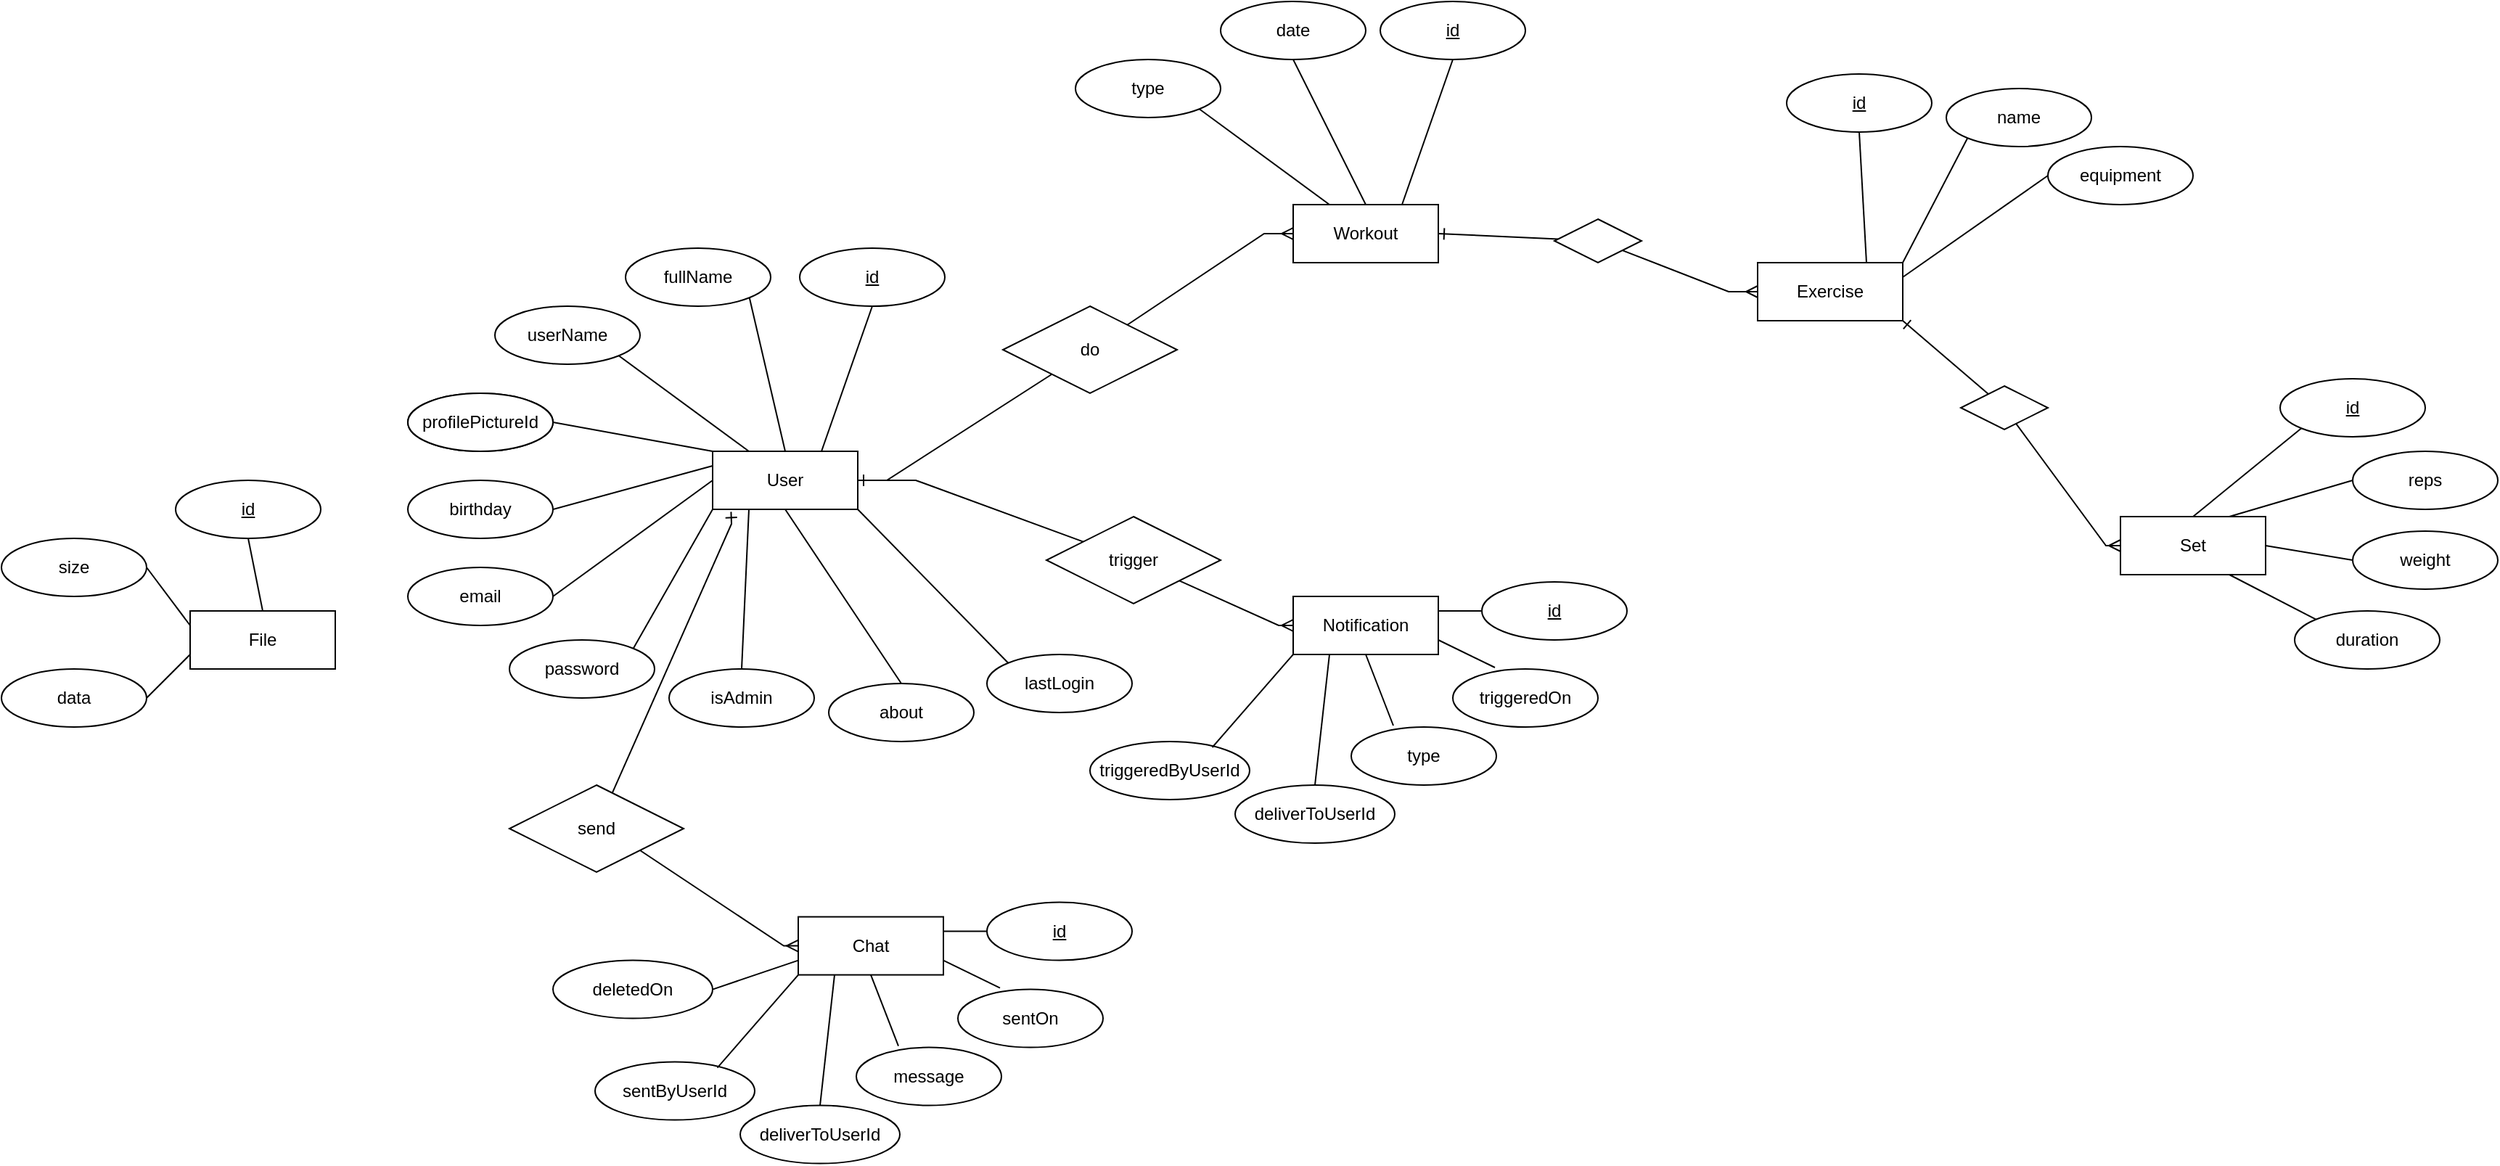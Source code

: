 <mxfile version="14.4.3" type="device"><diagram id="PGmogmAw0o2r293aArQI" name="1 oldal"><mxGraphModel dx="2489" dy="822" grid="1" gridSize="10" guides="1" tooltips="1" connect="1" arrows="1" fold="1" page="1" pageScale="1" pageWidth="827" pageHeight="1169" math="0" shadow="0"><root><mxCell id="0"/><mxCell id="1" parent="0"/><mxCell id="qeu93-40i-TPWpm0oFeZ-1" value="User" style="whiteSpace=wrap;html=1;align=center;" parent="1" vertex="1"><mxGeometry x="-320" y="650" width="100" height="40" as="geometry"/></mxCell><mxCell id="qeu93-40i-TPWpm0oFeZ-4" style="rounded=0;orthogonalLoop=1;jettySize=auto;html=1;exitX=0.5;exitY=1;exitDx=0;exitDy=0;entryX=0.75;entryY=0;entryDx=0;entryDy=0;startArrow=none;startFill=0;endArrow=none;endFill=0;" parent="1" source="qeu93-40i-TPWpm0oFeZ-2" target="qeu93-40i-TPWpm0oFeZ-1" edge="1"><mxGeometry relative="1" as="geometry"/></mxCell><mxCell id="qeu93-40i-TPWpm0oFeZ-2" value="id" style="ellipse;whiteSpace=wrap;html=1;align=center;fontStyle=4;" parent="1" vertex="1"><mxGeometry x="-260" y="510" width="100" height="40" as="geometry"/></mxCell><mxCell id="qeu93-40i-TPWpm0oFeZ-5" value="fullName" style="ellipse;whiteSpace=wrap;html=1;align=center;" parent="1" vertex="1"><mxGeometry x="-380" y="510" width="100" height="40" as="geometry"/></mxCell><mxCell id="qeu93-40i-TPWpm0oFeZ-6" style="rounded=0;orthogonalLoop=1;jettySize=auto;html=1;exitX=1;exitY=1;exitDx=0;exitDy=0;entryX=0.5;entryY=0;entryDx=0;entryDy=0;startArrow=none;startFill=0;endArrow=none;endFill=0;" parent="1" source="qeu93-40i-TPWpm0oFeZ-5" target="qeu93-40i-TPWpm0oFeZ-1" edge="1"><mxGeometry relative="1" as="geometry"><mxPoint x="-210" y="560" as="sourcePoint"/><mxPoint x="-210" y="660" as="targetPoint"/></mxGeometry></mxCell><mxCell id="qeu93-40i-TPWpm0oFeZ-7" value="userName" style="ellipse;whiteSpace=wrap;html=1;align=center;" parent="1" vertex="1"><mxGeometry x="-470" y="550" width="100" height="40" as="geometry"/></mxCell><mxCell id="qeu93-40i-TPWpm0oFeZ-8" style="rounded=0;orthogonalLoop=1;jettySize=auto;html=1;exitX=1;exitY=1;exitDx=0;exitDy=0;entryX=0.25;entryY=0;entryDx=0;entryDy=0;startArrow=none;startFill=0;endArrow=none;endFill=0;" parent="1" source="qeu93-40i-TPWpm0oFeZ-7" target="qeu93-40i-TPWpm0oFeZ-1" edge="1"><mxGeometry relative="1" as="geometry"><mxPoint x="-400" y="590" as="sourcePoint"/><mxPoint x="-315" y="690" as="targetPoint"/></mxGeometry></mxCell><mxCell id="qeu93-40i-TPWpm0oFeZ-9" value="profilePicture" style="ellipse;whiteSpace=wrap;html=1;align=center;" parent="1" vertex="1"><mxGeometry x="-530" y="610" width="100" height="40" as="geometry"/></mxCell><mxCell id="qeu93-40i-TPWpm0oFeZ-10" style="rounded=0;orthogonalLoop=1;jettySize=auto;html=1;exitX=1;exitY=0.5;exitDx=0;exitDy=0;entryX=0;entryY=0;entryDx=0;entryDy=0;startArrow=none;startFill=0;endArrow=none;endFill=0;" parent="1" source="qeu93-40i-TPWpm0oFeZ-9" target="qeu93-40i-TPWpm0oFeZ-1" edge="1"><mxGeometry relative="1" as="geometry"><mxPoint x="-460" y="650" as="sourcePoint"/><mxPoint x="-330" y="710" as="targetPoint"/></mxGeometry></mxCell><mxCell id="qeu93-40i-TPWpm0oFeZ-11" value="email" style="ellipse;whiteSpace=wrap;html=1;align=center;" parent="1" vertex="1"><mxGeometry x="-530" y="730" width="100" height="40" as="geometry"/></mxCell><mxCell id="qeu93-40i-TPWpm0oFeZ-12" style="rounded=0;orthogonalLoop=1;jettySize=auto;html=1;exitX=1;exitY=0.5;exitDx=0;exitDy=0;entryX=0;entryY=0.5;entryDx=0;entryDy=0;startArrow=none;startFill=0;endArrow=none;endFill=0;" parent="1" source="qeu93-40i-TPWpm0oFeZ-11" target="qeu93-40i-TPWpm0oFeZ-1" edge="1"><mxGeometry relative="1" as="geometry"><mxPoint x="-20" y="900" as="sourcePoint"/><mxPoint x="110" y="960" as="targetPoint"/></mxGeometry></mxCell><mxCell id="qeu93-40i-TPWpm0oFeZ-13" value="birthday" style="ellipse;whiteSpace=wrap;html=1;align=center;" parent="1" vertex="1"><mxGeometry x="-530" y="670" width="100" height="40" as="geometry"/></mxCell><mxCell id="qeu93-40i-TPWpm0oFeZ-14" style="rounded=0;orthogonalLoop=1;jettySize=auto;html=1;exitX=1;exitY=0.5;exitDx=0;exitDy=0;entryX=0;entryY=0.25;entryDx=0;entryDy=0;startArrow=none;startFill=0;endArrow=none;endFill=0;" parent="1" source="qeu93-40i-TPWpm0oFeZ-13" target="qeu93-40i-TPWpm0oFeZ-1" edge="1"><mxGeometry relative="1" as="geometry"><mxPoint x="-300" y="880" as="sourcePoint"/><mxPoint x="-170" y="940" as="targetPoint"/></mxGeometry></mxCell><mxCell id="qeu93-40i-TPWpm0oFeZ-15" value="password" style="ellipse;whiteSpace=wrap;html=1;align=center;" parent="1" vertex="1"><mxGeometry x="-460" y="780" width="100" height="40" as="geometry"/></mxCell><mxCell id="qeu93-40i-TPWpm0oFeZ-16" style="rounded=0;orthogonalLoop=1;jettySize=auto;html=1;exitX=1;exitY=0;exitDx=0;exitDy=0;entryX=0;entryY=1;entryDx=0;entryDy=0;startArrow=none;startFill=0;endArrow=none;endFill=0;" parent="1" source="qeu93-40i-TPWpm0oFeZ-15" target="qeu93-40i-TPWpm0oFeZ-1" edge="1"><mxGeometry relative="1" as="geometry"><mxPoint x="-10" y="910" as="sourcePoint"/><mxPoint x="-310" y="680" as="targetPoint"/></mxGeometry></mxCell><mxCell id="qeu93-40i-TPWpm0oFeZ-17" value="isAdmin" style="ellipse;whiteSpace=wrap;html=1;align=center;" parent="1" vertex="1"><mxGeometry x="-350" y="800" width="100" height="40" as="geometry"/></mxCell><mxCell id="qeu93-40i-TPWpm0oFeZ-18" style="rounded=0;orthogonalLoop=1;jettySize=auto;html=1;exitX=0.5;exitY=0;exitDx=0;exitDy=0;startArrow=none;startFill=0;endArrow=none;endFill=0;entryX=0.25;entryY=1;entryDx=0;entryDy=0;" parent="1" source="qeu93-40i-TPWpm0oFeZ-17" target="qeu93-40i-TPWpm0oFeZ-1" edge="1"><mxGeometry relative="1" as="geometry"><mxPoint y="920" as="sourcePoint"/><mxPoint x="-310" y="720" as="targetPoint"/></mxGeometry></mxCell><mxCell id="qeu93-40i-TPWpm0oFeZ-19" value="about" style="ellipse;whiteSpace=wrap;html=1;align=center;" parent="1" vertex="1"><mxGeometry x="-240" y="810" width="100" height="40" as="geometry"/></mxCell><mxCell id="qeu93-40i-TPWpm0oFeZ-20" style="rounded=0;orthogonalLoop=1;jettySize=auto;html=1;exitX=0.5;exitY=0;exitDx=0;exitDy=0;entryX=0.5;entryY=1;entryDx=0;entryDy=0;startArrow=none;startFill=0;endArrow=none;endFill=0;" parent="1" source="qeu93-40i-TPWpm0oFeZ-19" target="qeu93-40i-TPWpm0oFeZ-1" edge="1"><mxGeometry relative="1" as="geometry"><mxPoint x="10" y="930" as="sourcePoint"/><mxPoint x="-290" y="700" as="targetPoint"/></mxGeometry></mxCell><mxCell id="qeu93-40i-TPWpm0oFeZ-21" value="lastLogin" style="ellipse;whiteSpace=wrap;html=1;align=center;" parent="1" vertex="1"><mxGeometry x="-131" y="790" width="100" height="40" as="geometry"/></mxCell><mxCell id="qeu93-40i-TPWpm0oFeZ-22" style="rounded=0;orthogonalLoop=1;jettySize=auto;html=1;exitX=0;exitY=0;exitDx=0;exitDy=0;entryX=1;entryY=1;entryDx=0;entryDy=0;startArrow=none;startFill=0;endArrow=none;endFill=0;" parent="1" source="qeu93-40i-TPWpm0oFeZ-21" target="qeu93-40i-TPWpm0oFeZ-1" edge="1"><mxGeometry relative="1" as="geometry"><mxPoint x="379" y="960" as="sourcePoint"/><mxPoint x="79" y="730" as="targetPoint"/></mxGeometry></mxCell><mxCell id="qeu93-40i-TPWpm0oFeZ-23" value="Workout" style="whiteSpace=wrap;html=1;align=center;" parent="1" vertex="1"><mxGeometry x="80" y="480" width="100" height="40" as="geometry"/></mxCell><mxCell id="qeu93-40i-TPWpm0oFeZ-24" style="rounded=0;orthogonalLoop=1;jettySize=auto;html=1;exitX=0.5;exitY=1;exitDx=0;exitDy=0;startArrow=none;startFill=0;endArrow=none;endFill=0;entryX=0.75;entryY=0;entryDx=0;entryDy=0;" parent="1" source="qeu93-40i-TPWpm0oFeZ-25" target="qeu93-40i-TPWpm0oFeZ-23" edge="1"><mxGeometry relative="1" as="geometry"><mxPoint x="160" y="460" as="targetPoint"/></mxGeometry></mxCell><mxCell id="qeu93-40i-TPWpm0oFeZ-25" value="id" style="ellipse;whiteSpace=wrap;html=1;align=center;fontStyle=4;" parent="1" vertex="1"><mxGeometry x="140" y="340" width="100" height="40" as="geometry"/></mxCell><mxCell id="qeu93-40i-TPWpm0oFeZ-26" value="date" style="ellipse;whiteSpace=wrap;html=1;align=center;" parent="1" vertex="1"><mxGeometry x="30" y="340" width="100" height="40" as="geometry"/></mxCell><mxCell id="qeu93-40i-TPWpm0oFeZ-27" style="rounded=0;orthogonalLoop=1;jettySize=auto;html=1;exitX=0.5;exitY=1;exitDx=0;exitDy=0;entryX=0.5;entryY=0;entryDx=0;entryDy=0;startArrow=none;startFill=0;endArrow=none;endFill=0;" parent="1" source="qeu93-40i-TPWpm0oFeZ-26" target="qeu93-40i-TPWpm0oFeZ-23" edge="1"><mxGeometry relative="1" as="geometry"><mxPoint x="180" y="390" as="sourcePoint"/><mxPoint x="145" y="480" as="targetPoint"/></mxGeometry></mxCell><mxCell id="qeu93-40i-TPWpm0oFeZ-28" value="type" style="ellipse;whiteSpace=wrap;html=1;align=center;" parent="1" vertex="1"><mxGeometry x="-70" y="380" width="100" height="40" as="geometry"/></mxCell><mxCell id="qeu93-40i-TPWpm0oFeZ-29" style="rounded=0;orthogonalLoop=1;jettySize=auto;html=1;exitX=1;exitY=1;exitDx=0;exitDy=0;entryX=0.25;entryY=0;entryDx=0;entryDy=0;startArrow=none;startFill=0;endArrow=none;endFill=0;" parent="1" source="qeu93-40i-TPWpm0oFeZ-28" target="qeu93-40i-TPWpm0oFeZ-23" edge="1"><mxGeometry relative="1" as="geometry"><mxPoint y="420" as="sourcePoint"/><mxPoint x="130" y="480" as="targetPoint"/></mxGeometry></mxCell><mxCell id="qeu93-40i-TPWpm0oFeZ-34" style="edgeStyle=none;rounded=0;orthogonalLoop=1;jettySize=auto;html=1;entryX=1;entryY=0.5;entryDx=0;entryDy=0;startArrow=none;startFill=0;endArrow=ERone;endFill=0;" parent="1" source="qeu93-40i-TPWpm0oFeZ-32" target="qeu93-40i-TPWpm0oFeZ-1" edge="1"><mxGeometry relative="1" as="geometry"><Array as="points"><mxPoint x="-200" y="670"/></Array></mxGeometry></mxCell><mxCell id="qeu93-40i-TPWpm0oFeZ-35" style="edgeStyle=none;rounded=0;orthogonalLoop=1;jettySize=auto;html=1;entryX=0;entryY=0.5;entryDx=0;entryDy=0;startArrow=none;startFill=0;endArrow=ERmany;endFill=0;" parent="1" source="qeu93-40i-TPWpm0oFeZ-32" target="qeu93-40i-TPWpm0oFeZ-23" edge="1"><mxGeometry relative="1" as="geometry"><Array as="points"><mxPoint x="60" y="500"/></Array></mxGeometry></mxCell><mxCell id="qeu93-40i-TPWpm0oFeZ-32" value="do" style="shape=rhombus;perimeter=rhombusPerimeter;whiteSpace=wrap;html=1;align=center;" parent="1" vertex="1"><mxGeometry x="-120" y="550" width="120" height="60" as="geometry"/></mxCell><mxCell id="852auVaBoQY8vJrfSBXN-1" value="Exercise" style="whiteSpace=wrap;html=1;align=center;" parent="1" vertex="1"><mxGeometry x="400" y="520" width="100" height="40" as="geometry"/></mxCell><mxCell id="852auVaBoQY8vJrfSBXN-2" style="rounded=0;orthogonalLoop=1;jettySize=auto;html=1;exitX=0.5;exitY=1;exitDx=0;exitDy=0;startArrow=none;startFill=0;endArrow=none;endFill=0;entryX=0.75;entryY=0;entryDx=0;entryDy=0;" parent="1" source="852auVaBoQY8vJrfSBXN-3" target="852auVaBoQY8vJrfSBXN-1" edge="1"><mxGeometry relative="1" as="geometry"><mxPoint x="500" y="520" as="targetPoint"/></mxGeometry></mxCell><mxCell id="852auVaBoQY8vJrfSBXN-3" value="id" style="ellipse;whiteSpace=wrap;html=1;align=center;fontStyle=4;" parent="1" vertex="1"><mxGeometry x="420" y="390" width="100" height="40" as="geometry"/></mxCell><mxCell id="852auVaBoQY8vJrfSBXN-4" value="name" style="ellipse;whiteSpace=wrap;html=1;align=center;" parent="1" vertex="1"><mxGeometry x="530" y="400" width="100" height="40" as="geometry"/></mxCell><mxCell id="852auVaBoQY8vJrfSBXN-5" style="rounded=0;orthogonalLoop=1;jettySize=auto;html=1;exitX=0;exitY=1;exitDx=0;exitDy=0;startArrow=none;startFill=0;endArrow=none;endFill=0;entryX=1;entryY=0;entryDx=0;entryDy=0;" parent="1" source="852auVaBoQY8vJrfSBXN-4" target="852auVaBoQY8vJrfSBXN-1" edge="1"><mxGeometry relative="1" as="geometry"><mxPoint x="500" y="430" as="sourcePoint"/><mxPoint x="415" y="480" as="targetPoint"/></mxGeometry></mxCell><mxCell id="852auVaBoQY8vJrfSBXN-8" value="profilePictureId" style="ellipse;whiteSpace=wrap;html=1;align=center;" parent="1" vertex="1"><mxGeometry x="-530" y="610" width="100" height="40" as="geometry"/></mxCell><mxCell id="852auVaBoQY8vJrfSBXN-9" style="rounded=0;orthogonalLoop=1;jettySize=auto;html=1;exitX=0;exitY=0.5;exitDx=0;exitDy=0;entryX=0.75;entryY=0;entryDx=0;entryDy=0;startArrow=none;startFill=0;endArrow=none;endFill=0;" parent="1" source="852auVaBoQY8vJrfSBXN-10" target="e56A6aQiNpGoQZeXOnRh-1" edge="1"><mxGeometry relative="1" as="geometry"><mxPoint x="490" y="430" as="sourcePoint"/><mxPoint x="600" y="450" as="targetPoint"/></mxGeometry></mxCell><mxCell id="852auVaBoQY8vJrfSBXN-10" value="reps" style="ellipse;whiteSpace=wrap;html=1;align=center;" parent="1" vertex="1"><mxGeometry x="810" y="650" width="100" height="40" as="geometry"/></mxCell><mxCell id="852auVaBoQY8vJrfSBXN-11" value="weight" style="ellipse;whiteSpace=wrap;html=1;align=center;" parent="1" vertex="1"><mxGeometry x="810" y="705" width="100" height="40" as="geometry"/></mxCell><mxCell id="852auVaBoQY8vJrfSBXN-12" style="rounded=0;orthogonalLoop=1;jettySize=auto;html=1;exitX=0;exitY=0.5;exitDx=0;exitDy=0;entryX=1;entryY=0.5;entryDx=0;entryDy=0;startArrow=none;startFill=0;endArrow=none;endFill=0;" parent="1" source="852auVaBoQY8vJrfSBXN-11" target="e56A6aQiNpGoQZeXOnRh-1" edge="1"><mxGeometry relative="1" as="geometry"><mxPoint x="615" y="680" as="sourcePoint"/><mxPoint x="595" y="460" as="targetPoint"/></mxGeometry></mxCell><mxCell id="852auVaBoQY8vJrfSBXN-13" value="duration" style="ellipse;whiteSpace=wrap;html=1;align=center;" parent="1" vertex="1"><mxGeometry x="770" y="760" width="100" height="40" as="geometry"/></mxCell><mxCell id="852auVaBoQY8vJrfSBXN-14" style="rounded=0;orthogonalLoop=1;jettySize=auto;html=1;exitX=0;exitY=0;exitDx=0;exitDy=0;startArrow=none;startFill=0;endArrow=none;endFill=0;entryX=0.75;entryY=1;entryDx=0;entryDy=0;" parent="1" source="852auVaBoQY8vJrfSBXN-13" target="e56A6aQiNpGoQZeXOnRh-1" edge="1"><mxGeometry relative="1" as="geometry"><mxPoint x="890" y="710" as="sourcePoint"/><mxPoint x="580" y="490" as="targetPoint"/></mxGeometry></mxCell><mxCell id="852auVaBoQY8vJrfSBXN-15" value="equipment" style="ellipse;whiteSpace=wrap;html=1;align=center;" parent="1" vertex="1"><mxGeometry x="600" y="440" width="100" height="40" as="geometry"/></mxCell><mxCell id="852auVaBoQY8vJrfSBXN-16" style="rounded=0;orthogonalLoop=1;jettySize=auto;html=1;exitX=0;exitY=0.5;exitDx=0;exitDy=0;entryX=1;entryY=0.25;entryDx=0;entryDy=0;startArrow=none;startFill=0;endArrow=none;endFill=0;" parent="1" source="852auVaBoQY8vJrfSBXN-15" target="852auVaBoQY8vJrfSBXN-1" edge="1"><mxGeometry relative="1" as="geometry"><mxPoint x="750" y="820" as="sourcePoint"/><mxPoint x="440" y="600" as="targetPoint"/></mxGeometry></mxCell><mxCell id="852auVaBoQY8vJrfSBXN-17" style="edgeStyle=none;rounded=0;orthogonalLoop=1;jettySize=auto;html=1;entryX=1;entryY=0.5;entryDx=0;entryDy=0;startArrow=none;startFill=0;endArrow=ERone;endFill=0;" parent="1" source="852auVaBoQY8vJrfSBXN-19" target="qeu93-40i-TPWpm0oFeZ-23" edge="1"><mxGeometry relative="1" as="geometry"><Array as="points"/><mxPoint x="90" y="650" as="targetPoint"/></mxGeometry></mxCell><mxCell id="852auVaBoQY8vJrfSBXN-18" style="edgeStyle=none;rounded=0;orthogonalLoop=1;jettySize=auto;html=1;entryX=0;entryY=0.5;entryDx=0;entryDy=0;startArrow=none;startFill=0;endArrow=ERmany;endFill=0;" parent="1" source="852auVaBoQY8vJrfSBXN-19" target="852auVaBoQY8vJrfSBXN-1" edge="1"><mxGeometry relative="1" as="geometry"><Array as="points"><mxPoint x="380" y="540"/></Array><mxPoint x="390" y="480" as="targetPoint"/></mxGeometry></mxCell><mxCell id="852auVaBoQY8vJrfSBXN-19" value="" style="shape=rhombus;perimeter=rhombusPerimeter;whiteSpace=wrap;html=1;align=center;" parent="1" vertex="1"><mxGeometry x="260" y="490" width="60" height="30" as="geometry"/></mxCell><mxCell id="rQ6uytgqYSEBpCkXBUcD-1" value="Notification" style="whiteSpace=wrap;html=1;align=center;" parent="1" vertex="1"><mxGeometry x="80" y="750" width="100" height="40" as="geometry"/></mxCell><mxCell id="rQ6uytgqYSEBpCkXBUcD-2" style="edgeStyle=none;rounded=0;orthogonalLoop=1;jettySize=auto;html=1;entryX=1;entryY=0.5;entryDx=0;entryDy=0;startArrow=none;startFill=0;endArrow=ERone;endFill=0;" parent="1" source="rQ6uytgqYSEBpCkXBUcD-4" target="qeu93-40i-TPWpm0oFeZ-1" edge="1"><mxGeometry relative="1" as="geometry"><Array as="points"><mxPoint x="-180" y="670"/></Array><mxPoint x="-190" y="815" as="targetPoint"/></mxGeometry></mxCell><mxCell id="rQ6uytgqYSEBpCkXBUcD-3" style="edgeStyle=none;rounded=0;orthogonalLoop=1;jettySize=auto;html=1;startArrow=none;startFill=0;endArrow=ERmany;endFill=0;entryX=0;entryY=0.5;entryDx=0;entryDy=0;" parent="1" source="rQ6uytgqYSEBpCkXBUcD-4" target="rQ6uytgqYSEBpCkXBUcD-1" edge="1"><mxGeometry relative="1" as="geometry"><Array as="points"><mxPoint x="70" y="770"/></Array><mxPoint x="80" y="725" as="targetPoint"/></mxGeometry></mxCell><mxCell id="rQ6uytgqYSEBpCkXBUcD-4" value="trigger" style="shape=rhombus;perimeter=rhombusPerimeter;whiteSpace=wrap;html=1;align=center;" parent="1" vertex="1"><mxGeometry x="-90" y="695" width="120" height="60" as="geometry"/></mxCell><mxCell id="rQ6uytgqYSEBpCkXBUcD-5" style="rounded=0;orthogonalLoop=1;jettySize=auto;html=1;exitX=0;exitY=0.5;exitDx=0;exitDy=0;entryX=1;entryY=0.25;entryDx=0;entryDy=0;startArrow=none;startFill=0;endArrow=none;endFill=0;" parent="1" source="rQ6uytgqYSEBpCkXBUcD-6" target="rQ6uytgqYSEBpCkXBUcD-1" edge="1"><mxGeometry relative="1" as="geometry"><mxPoint x="205" y="990" as="targetPoint"/></mxGeometry></mxCell><mxCell id="rQ6uytgqYSEBpCkXBUcD-6" value="id" style="ellipse;whiteSpace=wrap;html=1;align=center;fontStyle=4;" parent="1" vertex="1"><mxGeometry x="210" y="740" width="100" height="40" as="geometry"/></mxCell><mxCell id="rQ6uytgqYSEBpCkXBUcD-7" value="type" style="ellipse;whiteSpace=wrap;html=1;align=center;" parent="1" vertex="1"><mxGeometry x="120" y="840" width="100" height="40" as="geometry"/></mxCell><mxCell id="rQ6uytgqYSEBpCkXBUcD-8" style="rounded=0;orthogonalLoop=1;jettySize=auto;html=1;exitX=0.29;exitY=-0.025;exitDx=0;exitDy=0;entryX=0.5;entryY=1;entryDx=0;entryDy=0;startArrow=none;startFill=0;endArrow=none;endFill=0;exitPerimeter=0;" parent="1" source="rQ6uytgqYSEBpCkXBUcD-7" target="rQ6uytgqYSEBpCkXBUcD-1" edge="1"><mxGeometry relative="1" as="geometry"><mxPoint x="568" y="1010" as="sourcePoint"/><mxPoint x="-31" y="740" as="targetPoint"/></mxGeometry></mxCell><mxCell id="rQ6uytgqYSEBpCkXBUcD-9" value="triggeredByUserId" style="ellipse;whiteSpace=wrap;html=1;align=center;" parent="1" vertex="1"><mxGeometry x="-60" y="850" width="110" height="40" as="geometry"/></mxCell><mxCell id="rQ6uytgqYSEBpCkXBUcD-10" style="rounded=0;orthogonalLoop=1;jettySize=auto;html=1;exitX=0.766;exitY=0.1;exitDx=0;exitDy=0;entryX=0;entryY=1;entryDx=0;entryDy=0;startArrow=none;startFill=0;endArrow=none;endFill=0;exitPerimeter=0;" parent="1" source="rQ6uytgqYSEBpCkXBUcD-9" target="rQ6uytgqYSEBpCkXBUcD-1" edge="1"><mxGeometry relative="1" as="geometry"><mxPoint x="460" y="1010" as="sourcePoint"/><mxPoint x="47" y="790.0" as="targetPoint"/></mxGeometry></mxCell><mxCell id="e56A6aQiNpGoQZeXOnRh-1" value="Set" style="whiteSpace=wrap;html=1;align=center;" parent="1" vertex="1"><mxGeometry x="650" y="695" width="100" height="40" as="geometry"/></mxCell><mxCell id="e56A6aQiNpGoQZeXOnRh-4" style="rounded=0;orthogonalLoop=1;jettySize=auto;html=1;exitX=0;exitY=1;exitDx=0;exitDy=0;startArrow=none;startFill=0;endArrow=none;endFill=0;entryX=0.5;entryY=0;entryDx=0;entryDy=0;" parent="1" source="e56A6aQiNpGoQZeXOnRh-5" target="e56A6aQiNpGoQZeXOnRh-1" edge="1"><mxGeometry relative="1" as="geometry"><mxPoint x="725" y="630" as="targetPoint"/></mxGeometry></mxCell><mxCell id="e56A6aQiNpGoQZeXOnRh-5" value="id" style="ellipse;whiteSpace=wrap;html=1;align=center;fontStyle=4;" parent="1" vertex="1"><mxGeometry x="760" y="600" width="100" height="40" as="geometry"/></mxCell><mxCell id="e56A6aQiNpGoQZeXOnRh-6" value="deliverToUserId" style="ellipse;whiteSpace=wrap;html=1;align=center;" parent="1" vertex="1"><mxGeometry x="40" y="880" width="110" height="40" as="geometry"/></mxCell><mxCell id="e56A6aQiNpGoQZeXOnRh-7" style="rounded=0;orthogonalLoop=1;jettySize=auto;html=1;exitX=0.5;exitY=0;exitDx=0;exitDy=0;entryX=0.25;entryY=1;entryDx=0;entryDy=0;startArrow=none;startFill=0;endArrow=none;endFill=0;" parent="1" source="e56A6aQiNpGoQZeXOnRh-6" target="rQ6uytgqYSEBpCkXBUcD-1" edge="1"><mxGeometry relative="1" as="geometry"><mxPoint x="560" y="1020" as="sourcePoint"/><mxPoint x="180" y="800" as="targetPoint"/></mxGeometry></mxCell><mxCell id="e56A6aQiNpGoQZeXOnRh-8" value="triggeredOn" style="ellipse;whiteSpace=wrap;html=1;align=center;" parent="1" vertex="1"><mxGeometry x="190" y="800" width="100" height="40" as="geometry"/></mxCell><mxCell id="e56A6aQiNpGoQZeXOnRh-9" style="rounded=0;orthogonalLoop=1;jettySize=auto;html=1;exitX=0.29;exitY=-0.025;exitDx=0;exitDy=0;entryX=1;entryY=0.75;entryDx=0;entryDy=0;startArrow=none;startFill=0;endArrow=none;endFill=0;exitPerimeter=0;" parent="1" source="e56A6aQiNpGoQZeXOnRh-8" target="rQ6uytgqYSEBpCkXBUcD-1" edge="1"><mxGeometry relative="1" as="geometry"><mxPoint x="678" y="970" as="sourcePoint"/><mxPoint x="240" y="750" as="targetPoint"/></mxGeometry></mxCell><mxCell id="e56A6aQiNpGoQZeXOnRh-10" style="edgeStyle=none;rounded=0;orthogonalLoop=1;jettySize=auto;html=1;entryX=1;entryY=1;entryDx=0;entryDy=0;startArrow=none;startFill=0;endArrow=ERone;endFill=0;" parent="1" source="e56A6aQiNpGoQZeXOnRh-12" target="852auVaBoQY8vJrfSBXN-1" edge="1"><mxGeometry relative="1" as="geometry"><Array as="points"/><mxPoint x="210.0" y="600.0" as="targetPoint"/></mxGeometry></mxCell><mxCell id="e56A6aQiNpGoQZeXOnRh-11" style="edgeStyle=none;rounded=0;orthogonalLoop=1;jettySize=auto;html=1;entryX=0;entryY=0.5;entryDx=0;entryDy=0;startArrow=none;startFill=0;endArrow=ERmany;endFill=0;" parent="1" source="e56A6aQiNpGoQZeXOnRh-12" target="e56A6aQiNpGoQZeXOnRh-1" edge="1"><mxGeometry relative="1" as="geometry"><Array as="points"><mxPoint x="640" y="715"/></Array><mxPoint x="430.0" y="640.0" as="targetPoint"/></mxGeometry></mxCell><mxCell id="e56A6aQiNpGoQZeXOnRh-12" value="" style="shape=rhombus;perimeter=rhombusPerimeter;whiteSpace=wrap;html=1;align=center;" parent="1" vertex="1"><mxGeometry x="540" y="605" width="60" height="30" as="geometry"/></mxCell><mxCell id="e56A6aQiNpGoQZeXOnRh-13" value="Chat" style="whiteSpace=wrap;html=1;align=center;" parent="1" vertex="1"><mxGeometry x="-261" y="970.79" width="100" height="40" as="geometry"/></mxCell><mxCell id="e56A6aQiNpGoQZeXOnRh-14" style="edgeStyle=none;rounded=0;orthogonalLoop=1;jettySize=auto;html=1;startArrow=none;startFill=0;endArrow=ERmany;endFill=0;entryX=0;entryY=0.5;entryDx=0;entryDy=0;exitX=1;exitY=1;exitDx=0;exitDy=0;" parent="1" source="e56A6aQiNpGoQZeXOnRh-28" target="e56A6aQiNpGoQZeXOnRh-13" edge="1"><mxGeometry relative="1" as="geometry"><Array as="points"><mxPoint x="-271" y="990.79"/></Array><mxPoint x="-261" y="945.79" as="targetPoint"/><mxPoint x="-339.421" y="960.001" as="sourcePoint"/></mxGeometry></mxCell><mxCell id="e56A6aQiNpGoQZeXOnRh-15" style="rounded=0;orthogonalLoop=1;jettySize=auto;html=1;exitX=0;exitY=0.5;exitDx=0;exitDy=0;entryX=1;entryY=0.25;entryDx=0;entryDy=0;startArrow=none;startFill=0;endArrow=none;endFill=0;" parent="1" source="e56A6aQiNpGoQZeXOnRh-16" target="e56A6aQiNpGoQZeXOnRh-13" edge="1"><mxGeometry relative="1" as="geometry"><mxPoint x="-136" y="1210.79" as="targetPoint"/></mxGeometry></mxCell><mxCell id="e56A6aQiNpGoQZeXOnRh-16" value="id" style="ellipse;whiteSpace=wrap;html=1;align=center;fontStyle=4;" parent="1" vertex="1"><mxGeometry x="-131" y="960.79" width="100" height="40" as="geometry"/></mxCell><mxCell id="e56A6aQiNpGoQZeXOnRh-17" value="message" style="ellipse;whiteSpace=wrap;html=1;align=center;" parent="1" vertex="1"><mxGeometry x="-221" y="1060.79" width="100" height="40" as="geometry"/></mxCell><mxCell id="e56A6aQiNpGoQZeXOnRh-18" style="rounded=0;orthogonalLoop=1;jettySize=auto;html=1;exitX=0.29;exitY=-0.025;exitDx=0;exitDy=0;entryX=0.5;entryY=1;entryDx=0;entryDy=0;startArrow=none;startFill=0;endArrow=none;endFill=0;exitPerimeter=0;" parent="1" source="e56A6aQiNpGoQZeXOnRh-17" target="e56A6aQiNpGoQZeXOnRh-13" edge="1"><mxGeometry relative="1" as="geometry"><mxPoint x="227" y="1230.79" as="sourcePoint"/><mxPoint x="-372" y="960.79" as="targetPoint"/></mxGeometry></mxCell><mxCell id="e56A6aQiNpGoQZeXOnRh-19" value="sentByUserId" style="ellipse;whiteSpace=wrap;html=1;align=center;" parent="1" vertex="1"><mxGeometry x="-401" y="1070.79" width="110" height="40" as="geometry"/></mxCell><mxCell id="e56A6aQiNpGoQZeXOnRh-20" style="rounded=0;orthogonalLoop=1;jettySize=auto;html=1;exitX=0.766;exitY=0.1;exitDx=0;exitDy=0;entryX=0;entryY=1;entryDx=0;entryDy=0;startArrow=none;startFill=0;endArrow=none;endFill=0;exitPerimeter=0;" parent="1" source="e56A6aQiNpGoQZeXOnRh-19" target="e56A6aQiNpGoQZeXOnRh-13" edge="1"><mxGeometry relative="1" as="geometry"><mxPoint x="119" y="1230.79" as="sourcePoint"/><mxPoint x="-294" y="1010.79" as="targetPoint"/></mxGeometry></mxCell><mxCell id="e56A6aQiNpGoQZeXOnRh-21" value="deliverToUserId" style="ellipse;whiteSpace=wrap;html=1;align=center;" parent="1" vertex="1"><mxGeometry x="-301" y="1100.79" width="110" height="40" as="geometry"/></mxCell><mxCell id="e56A6aQiNpGoQZeXOnRh-22" style="rounded=0;orthogonalLoop=1;jettySize=auto;html=1;exitX=0.5;exitY=0;exitDx=0;exitDy=0;entryX=0.25;entryY=1;entryDx=0;entryDy=0;startArrow=none;startFill=0;endArrow=none;endFill=0;" parent="1" source="e56A6aQiNpGoQZeXOnRh-21" target="e56A6aQiNpGoQZeXOnRh-13" edge="1"><mxGeometry relative="1" as="geometry"><mxPoint x="219" y="1240.79" as="sourcePoint"/><mxPoint x="-161" y="1020.79" as="targetPoint"/></mxGeometry></mxCell><mxCell id="e56A6aQiNpGoQZeXOnRh-23" value="sentOn" style="ellipse;whiteSpace=wrap;html=1;align=center;" parent="1" vertex="1"><mxGeometry x="-151" y="1020.79" width="100" height="40" as="geometry"/></mxCell><mxCell id="e56A6aQiNpGoQZeXOnRh-24" style="rounded=0;orthogonalLoop=1;jettySize=auto;html=1;exitX=0.29;exitY=-0.025;exitDx=0;exitDy=0;entryX=1;entryY=0.75;entryDx=0;entryDy=0;startArrow=none;startFill=0;endArrow=none;endFill=0;exitPerimeter=0;" parent="1" source="e56A6aQiNpGoQZeXOnRh-23" target="e56A6aQiNpGoQZeXOnRh-13" edge="1"><mxGeometry relative="1" as="geometry"><mxPoint x="337" y="1190.79" as="sourcePoint"/><mxPoint x="-101" y="970.79" as="targetPoint"/></mxGeometry></mxCell><mxCell id="e56A6aQiNpGoQZeXOnRh-25" value="deletedOn" style="ellipse;whiteSpace=wrap;html=1;align=center;" parent="1" vertex="1"><mxGeometry x="-430" y="1000.79" width="110" height="40" as="geometry"/></mxCell><mxCell id="e56A6aQiNpGoQZeXOnRh-26" style="rounded=0;orthogonalLoop=1;jettySize=auto;html=1;exitX=1;exitY=0.5;exitDx=0;exitDy=0;entryX=0;entryY=0.75;entryDx=0;entryDy=0;startArrow=none;startFill=0;endArrow=none;endFill=0;" parent="1" source="e56A6aQiNpGoQZeXOnRh-25" target="e56A6aQiNpGoQZeXOnRh-13" edge="1"><mxGeometry relative="1" as="geometry"><mxPoint x="79" y="1160.79" as="sourcePoint"/><mxPoint x="-301" y="940.79" as="targetPoint"/></mxGeometry></mxCell><mxCell id="e56A6aQiNpGoQZeXOnRh-27" style="edgeStyle=none;rounded=0;orthogonalLoop=1;jettySize=auto;html=1;startArrow=none;startFill=0;endArrow=ERone;endFill=0;entryX=0.127;entryY=1.042;entryDx=0;entryDy=0;entryPerimeter=0;" parent="1" source="e56A6aQiNpGoQZeXOnRh-28" target="qeu93-40i-TPWpm0oFeZ-1" edge="1"><mxGeometry relative="1" as="geometry"><Array as="points"><mxPoint x="-307" y="700"/></Array><mxPoint x="-310" y="700" as="targetPoint"/></mxGeometry></mxCell><mxCell id="e56A6aQiNpGoQZeXOnRh-28" value="send" style="shape=rhombus;perimeter=rhombusPerimeter;whiteSpace=wrap;html=1;align=center;" parent="1" vertex="1"><mxGeometry x="-460" y="880" width="120" height="60" as="geometry"/></mxCell><mxCell id="e56A6aQiNpGoQZeXOnRh-29" value="File" style="whiteSpace=wrap;html=1;align=center;" parent="1" vertex="1"><mxGeometry x="-680" y="760" width="100" height="40" as="geometry"/></mxCell><mxCell id="e56A6aQiNpGoQZeXOnRh-30" style="rounded=0;orthogonalLoop=1;jettySize=auto;html=1;exitX=1;exitY=0.5;exitDx=0;exitDy=0;entryX=0;entryY=0.25;entryDx=0;entryDy=0;startArrow=none;startFill=0;endArrow=none;endFill=0;" parent="1" source="e56A6aQiNpGoQZeXOnRh-31" target="e56A6aQiNpGoQZeXOnRh-29" edge="1"><mxGeometry relative="1" as="geometry"><mxPoint x="-830" y="750" as="sourcePoint"/><mxPoint x="-720" y="770" as="targetPoint"/></mxGeometry></mxCell><mxCell id="e56A6aQiNpGoQZeXOnRh-31" value="size" style="ellipse;whiteSpace=wrap;html=1;align=center;" parent="1" vertex="1"><mxGeometry x="-810" y="710" width="100" height="40" as="geometry"/></mxCell><mxCell id="e56A6aQiNpGoQZeXOnRh-32" style="rounded=0;orthogonalLoop=1;jettySize=auto;html=1;exitX=0.5;exitY=1;exitDx=0;exitDy=0;startArrow=none;startFill=0;endArrow=none;endFill=0;entryX=0.5;entryY=0;entryDx=0;entryDy=0;" parent="1" source="e56A6aQiNpGoQZeXOnRh-33" target="e56A6aQiNpGoQZeXOnRh-29" edge="1"><mxGeometry relative="1" as="geometry"><mxPoint x="-620" y="748" as="targetPoint"/></mxGeometry></mxCell><mxCell id="e56A6aQiNpGoQZeXOnRh-33" value="id" style="ellipse;whiteSpace=wrap;html=1;align=center;fontStyle=4;" parent="1" vertex="1"><mxGeometry x="-690" y="670" width="100" height="40" as="geometry"/></mxCell><mxCell id="e56A6aQiNpGoQZeXOnRh-34" style="rounded=0;orthogonalLoop=1;jettySize=auto;html=1;exitX=1;exitY=0.5;exitDx=0;exitDy=0;entryX=0;entryY=0.75;entryDx=0;entryDy=0;startArrow=none;startFill=0;endArrow=none;endFill=0;" parent="1" source="e56A6aQiNpGoQZeXOnRh-35" target="e56A6aQiNpGoQZeXOnRh-29" edge="1"><mxGeometry relative="1" as="geometry"><mxPoint x="-830" y="820" as="sourcePoint"/><mxPoint x="-680" y="840" as="targetPoint"/></mxGeometry></mxCell><mxCell id="e56A6aQiNpGoQZeXOnRh-35" value="data" style="ellipse;whiteSpace=wrap;html=1;align=center;" parent="1" vertex="1"><mxGeometry x="-810" y="800" width="100" height="40" as="geometry"/></mxCell></root></mxGraphModel></diagram></mxfile>
